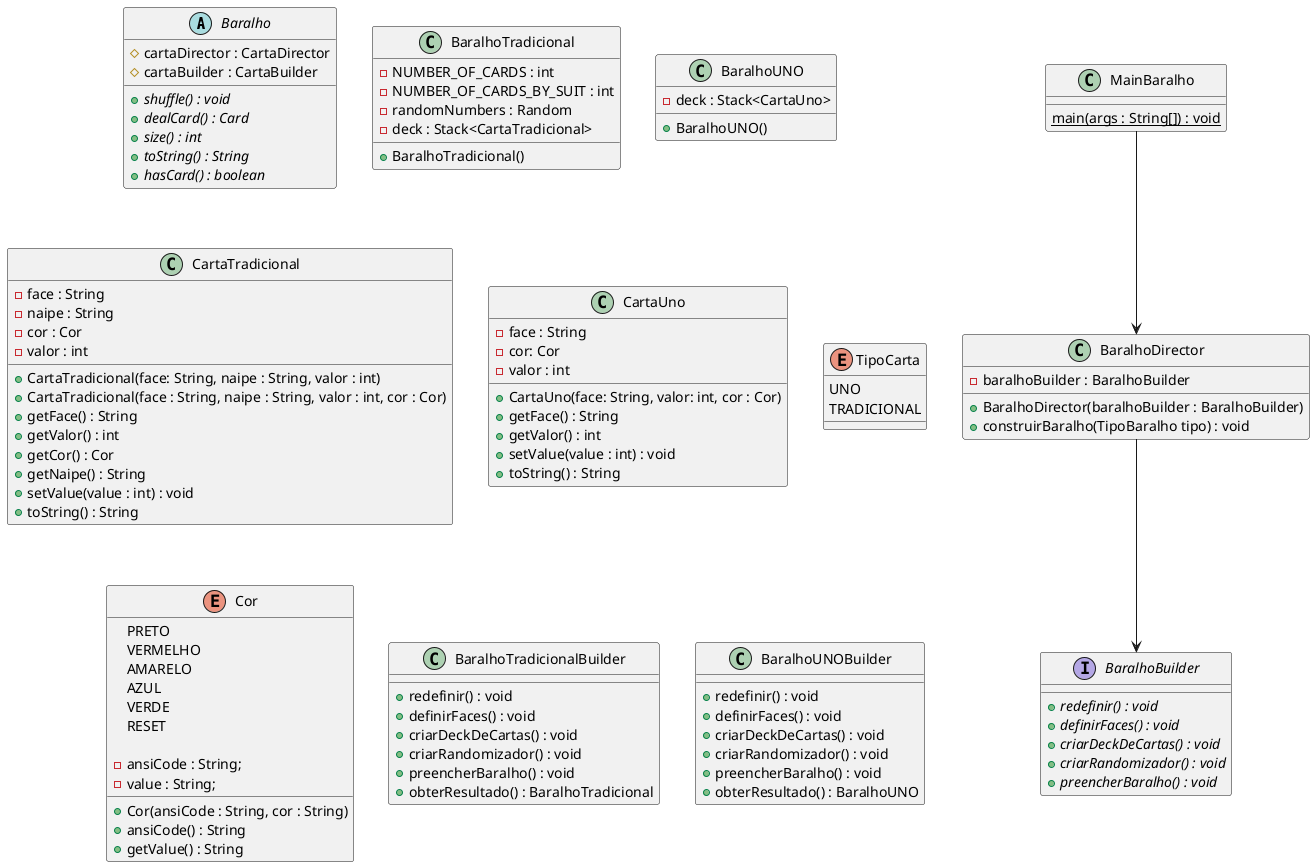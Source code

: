 @startuml diagrama_com_factory

abstract class Baralho {
    # cartaDirector : CartaDirector 
    # cartaBuilder : CartaBuilder

    + {abstract} shuffle() : void
    + {abstract} dealCard() : Card
    + {abstract} size() : int
    + {abstract} toString() : String
    + {abstract} hasCard() : boolean    
}

class BaralhoTradicional {
    - NUMBER_OF_CARDS : int
    - NUMBER_OF_CARDS_BY_SUIT : int
    - randomNumbers : Random
    - deck : Stack<CartaTradicional>


    + BaralhoTradicional()
}

class BaralhoUNO {
    - deck : Stack<CartaUno>
    + BaralhoUNO()

}

'------------Carta--------------
class CartaTradicional {
    - face : String
    - naipe : String
    - cor : Cor
    - valor : int

    + CartaTradicional(face: String, naipe : String, valor : int)
    + CartaTradicional(face : String, naipe : String, valor : int, cor : Cor)
    + getFace() : String
    + getValor() : int
    + getCor() : Cor
    + getNaipe() : String
    + setValue(value : int) : void
    + toString() : String
}

class CartaUno {
    - face : String
    - cor: Cor
    - valor : int

    + CartaUno(face: String, valor: int, cor : Cor)
    + getFace() : String
    + getValor() : int
    + setValue(value : int) : void
    + toString() : String
}

enum TipoCarta{
    UNO
    TRADICIONAL
}

enum Cor {
	PRETO
    VERMELHO
	AMARELO
    AZUL
    VERDE
	RESET
	
	- ansiCode : String;
	- value : String;

	+ Cor(ansiCode : String, cor : String)
	+ ansiCode() : String
	+ getValue() : String
}

'--------------------- Builder ---------------------

interface BaralhoBuilder {
    + {abstract} redefinir() : void
    + {abstract} definirFaces() : void
    + {abstract} criarDeckDeCartas() : void
    + {abstract} criarRandomizador() : void
    + {abstract} preencherBaralho() : void
}

class BaralhoTradicionalBuilder {
    + redefinir() : void
    + definirFaces() : void
    + criarDeckDeCartas() : void
    + criarRandomizador() : void
    + preencherBaralho() : void
    + obterResultado() : BaralhoTradicional
}

class BaralhoUNOBuilder {
    + redefinir() : void
    + definirFaces() : void
    + criarDeckDeCartas() : void
    + criarRandomizador() : void
    + preencherBaralho() : void
    + obterResultado() : BaralhoUNO
}

class BaralhoDirector {
    - baralhoBuilder : BaralhoBuilder

    + BaralhoDirector(baralhoBuilder : BaralhoBuilder)
    + construirBaralho(TipoBaralho tipo) : void
}

'--------------------- Cliente ---------------------

class MainBaralho {
    {static} main(args : String[]) : void
}

'--------------------- Relacionamentos ---------------------

BaralhoDirector --> BaralhoBuilder
MainBaralho --> BaralhoDirector

@enduml